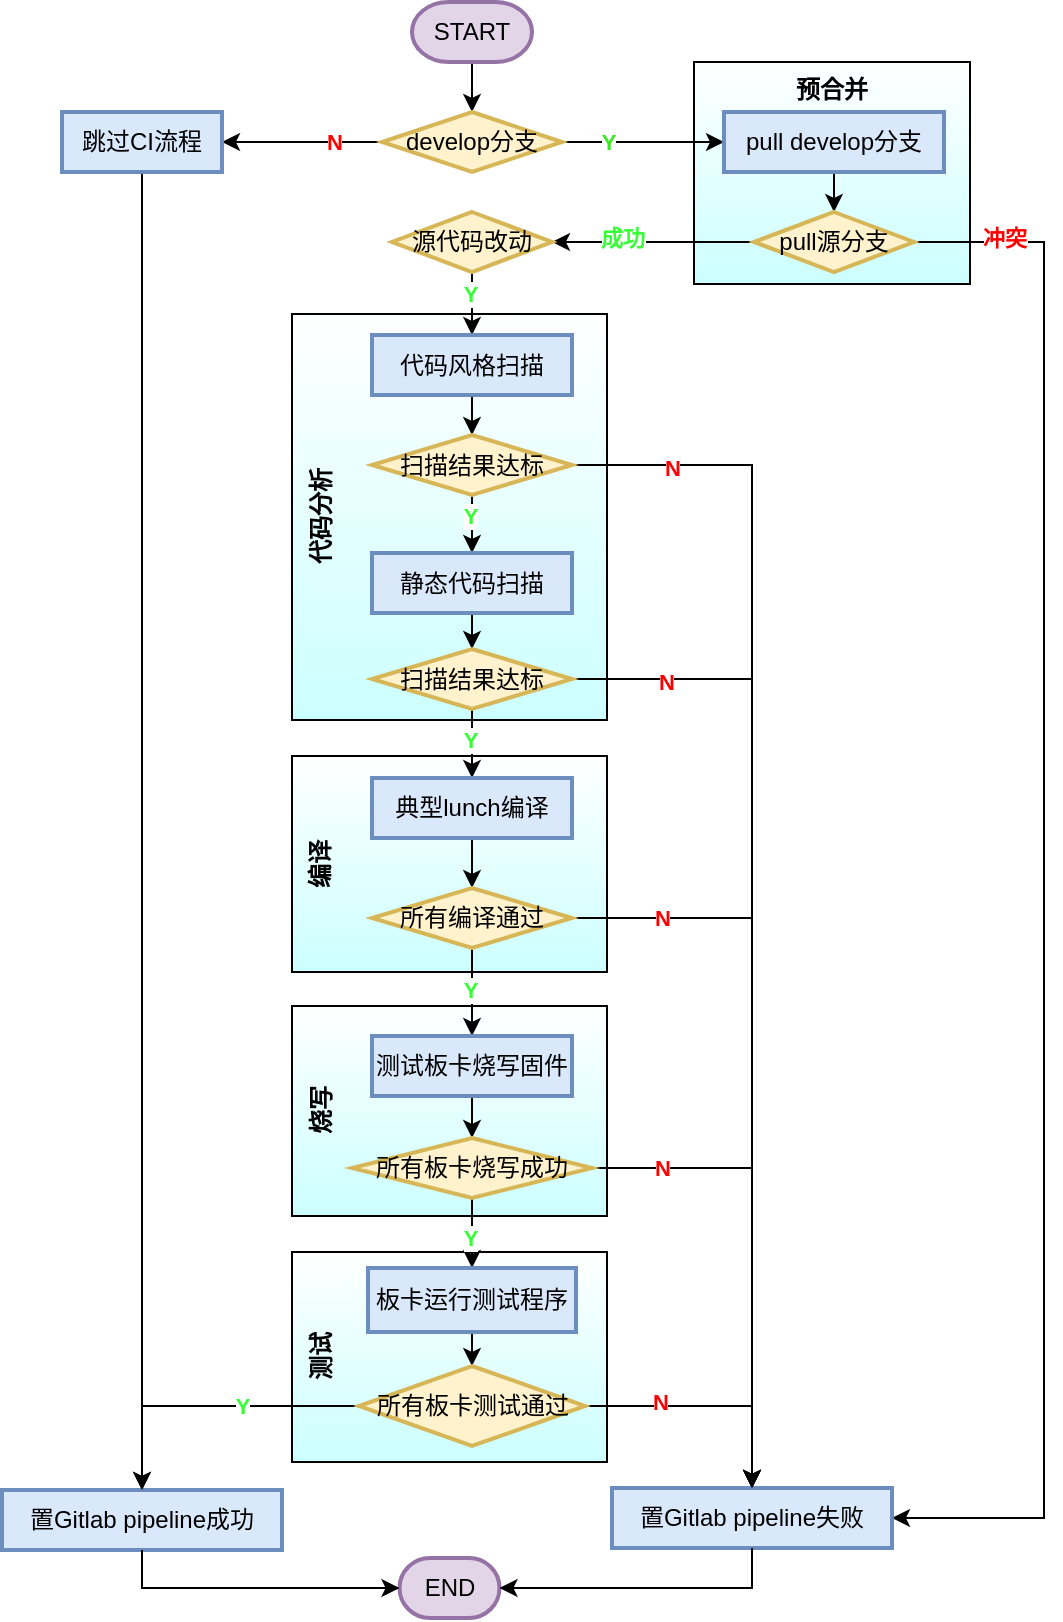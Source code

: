 <mxfile version="24.7.16">
  <diagram id="07fea595-8f29-1299-0266-81d95cde20df" name="Page-1">
    <mxGraphModel dx="1426" dy="793" grid="0" gridSize="10" guides="1" tooltips="1" connect="1" arrows="1" fold="1" page="1" pageScale="1" pageWidth="1169" pageHeight="827" background="#ffffff" math="0" shadow="0">
      <root>
        <mxCell id="0" />
        <mxCell id="1" parent="0" />
        <mxCell id="HrX72sZP9n21GjlNTyVh-72" value="测试" style="whiteSpace=wrap;html=1;gradientColor=#CCFFFF;verticalAlign=top;horizontal=0;fontStyle=1" parent="1" vertex="1">
          <mxGeometry x="450" y="632" width="157.5" height="105" as="geometry" />
        </mxCell>
        <mxCell id="HrX72sZP9n21GjlNTyVh-67" value="烧写" style="whiteSpace=wrap;html=1;gradientColor=#CCFFFF;verticalAlign=top;horizontal=0;fontStyle=1" parent="1" vertex="1">
          <mxGeometry x="450" y="509" width="157.5" height="105" as="geometry" />
        </mxCell>
        <mxCell id="HrX72sZP9n21GjlNTyVh-66" value="编译" style="whiteSpace=wrap;html=1;gradientColor=#CCFFFF;verticalAlign=top;horizontal=0;fontStyle=1" parent="1" vertex="1">
          <mxGeometry x="450" y="384" width="157.5" height="108" as="geometry" />
        </mxCell>
        <mxCell id="HrX72sZP9n21GjlNTyVh-62" value="代码分析" style="whiteSpace=wrap;html=1;gradientColor=#CCFFFF;verticalAlign=top;horizontal=0;fontStyle=1" parent="1" vertex="1">
          <mxGeometry x="450" y="163" width="157.5" height="203" as="geometry" />
        </mxCell>
        <mxCell id="HrX72sZP9n21GjlNTyVh-61" value="&lt;b&gt;预合并&lt;/b&gt;" style="whiteSpace=wrap;html=1;gradientColor=#CCFFFF;verticalAlign=top;" parent="1" vertex="1">
          <mxGeometry x="651" y="37" width="138" height="111" as="geometry" />
        </mxCell>
        <mxCell id="HrX72sZP9n21GjlNTyVh-3" value="" style="edgeStyle=orthogonalEdgeStyle;rounded=0;orthogonalLoop=1;jettySize=auto;html=1;" parent="1" source="HrX72sZP9n21GjlNTyVh-1" target="HrX72sZP9n21GjlNTyVh-2" edge="1">
          <mxGeometry relative="1" as="geometry" />
        </mxCell>
        <mxCell id="HrX72sZP9n21GjlNTyVh-1" value="START" style="strokeWidth=2;html=1;shape=mxgraph.flowchart.terminator;whiteSpace=wrap;fillColor=#e1d5e7;strokeColor=#9673a6;" parent="1" vertex="1">
          <mxGeometry x="510" y="7" width="60" height="30" as="geometry" />
        </mxCell>
        <mxCell id="HrX72sZP9n21GjlNTyVh-5" value="" style="edgeStyle=orthogonalEdgeStyle;rounded=0;orthogonalLoop=1;jettySize=auto;html=1;" parent="1" source="HrX72sZP9n21GjlNTyVh-2" target="HrX72sZP9n21GjlNTyVh-4" edge="1">
          <mxGeometry relative="1" as="geometry" />
        </mxCell>
        <mxCell id="HrX72sZP9n21GjlNTyVh-26" value="&lt;font color=&quot;#36e81e&quot;&gt;Y&lt;/font&gt;" style="edgeLabel;html=1;align=center;verticalAlign=middle;resizable=0;points=[];fontStyle=1;fontColor=#ffffff;" parent="HrX72sZP9n21GjlNTyVh-5" vertex="1" connectable="0">
          <mxGeometry x="-0.033" width="30" height="30" relative="1" as="geometry">
            <mxPoint x="-31" y="-15" as="offset" />
          </mxGeometry>
        </mxCell>
        <mxCell id="HrX72sZP9n21GjlNTyVh-28" value="" style="edgeStyle=orthogonalEdgeStyle;rounded=0;orthogonalLoop=1;jettySize=auto;html=1;" parent="1" source="HrX72sZP9n21GjlNTyVh-2" target="HrX72sZP9n21GjlNTyVh-27" edge="1">
          <mxGeometry relative="1" as="geometry" />
        </mxCell>
        <mxCell id="eLd6NUYie1I7u7XMydUf-1" value="N" style="edgeLabel;html=1;align=center;verticalAlign=middle;resizable=0;points=[];fontStyle=1;fontColor=#FF0000;" vertex="1" connectable="0" parent="HrX72sZP9n21GjlNTyVh-28">
          <mxGeometry x="0.05" relative="1" as="geometry">
            <mxPoint x="18" as="offset" />
          </mxGeometry>
        </mxCell>
        <mxCell id="HrX72sZP9n21GjlNTyVh-2" value="develop分支" style="rhombus;whiteSpace=wrap;html=1;strokeWidth=2;fillColor=#fff2cc;strokeColor=#d6b656;" parent="1" vertex="1">
          <mxGeometry x="495" y="62" width="90" height="30" as="geometry" />
        </mxCell>
        <mxCell id="HrX72sZP9n21GjlNTyVh-7" value="" style="edgeStyle=orthogonalEdgeStyle;rounded=0;orthogonalLoop=1;jettySize=auto;html=1;" parent="1" source="HrX72sZP9n21GjlNTyVh-4" target="HrX72sZP9n21GjlNTyVh-6" edge="1">
          <mxGeometry relative="1" as="geometry" />
        </mxCell>
        <mxCell id="HrX72sZP9n21GjlNTyVh-4" value="pull develop分支" style="whiteSpace=wrap;html=1;strokeWidth=2;labelBackgroundColor=none;fillColor=#dae8fc;strokeColor=#6c8ebf;" parent="1" vertex="1">
          <mxGeometry x="666" y="62" width="110" height="30" as="geometry" />
        </mxCell>
        <mxCell id="HrX72sZP9n21GjlNTyVh-9" value="" style="edgeStyle=orthogonalEdgeStyle;rounded=0;orthogonalLoop=1;jettySize=auto;html=1;" parent="1" source="HrX72sZP9n21GjlNTyVh-6" target="HrX72sZP9n21GjlNTyVh-8" edge="1">
          <mxGeometry relative="1" as="geometry" />
        </mxCell>
        <mxCell id="HrX72sZP9n21GjlNTyVh-64" value="成功" style="edgeLabel;html=1;align=center;verticalAlign=middle;resizable=0;points=[];fontColor=#33FF33;fontStyle=1" parent="HrX72sZP9n21GjlNTyVh-9" vertex="1" connectable="0">
          <mxGeometry x="0.217" y="-2" relative="1" as="geometry">
            <mxPoint x="-5" as="offset" />
          </mxGeometry>
        </mxCell>
        <mxCell id="HrX72sZP9n21GjlNTyVh-91" style="edgeStyle=orthogonalEdgeStyle;rounded=0;orthogonalLoop=1;jettySize=auto;html=1;exitX=1;exitY=0.5;exitDx=0;exitDy=0;entryX=1;entryY=0.5;entryDx=0;entryDy=0;" parent="1" source="HrX72sZP9n21GjlNTyVh-6" target="HrX72sZP9n21GjlNTyVh-31" edge="1">
          <mxGeometry relative="1" as="geometry">
            <Array as="points">
              <mxPoint x="826" y="127" />
              <mxPoint x="826" y="765" />
            </Array>
          </mxGeometry>
        </mxCell>
        <mxCell id="HrX72sZP9n21GjlNTyVh-92" value="冲突" style="edgeLabel;html=1;align=center;verticalAlign=middle;resizable=0;points=[];fontStyle=1;fontColor=#FF0000;" parent="HrX72sZP9n21GjlNTyVh-91" vertex="1" connectable="0">
          <mxGeometry x="-0.886" y="2" relative="1" as="geometry">
            <mxPoint as="offset" />
          </mxGeometry>
        </mxCell>
        <mxCell id="HrX72sZP9n21GjlNTyVh-6" value="pull源分支" style="rhombus;whiteSpace=wrap;html=1;strokeWidth=2;fillColor=#fff2cc;strokeColor=#d6b656;" parent="1" vertex="1">
          <mxGeometry x="681" y="112" width="80" height="30" as="geometry" />
        </mxCell>
        <mxCell id="HrX72sZP9n21GjlNTyVh-11" value="" style="edgeStyle=orthogonalEdgeStyle;rounded=0;orthogonalLoop=1;jettySize=auto;html=1;" parent="1" source="HrX72sZP9n21GjlNTyVh-8" target="HrX72sZP9n21GjlNTyVh-10" edge="1">
          <mxGeometry relative="1" as="geometry" />
        </mxCell>
        <mxCell id="HrX72sZP9n21GjlNTyVh-70" value="Y" style="edgeLabel;html=1;align=center;verticalAlign=middle;resizable=0;points=[];fontStyle=1;fontColor=#33FF33;" parent="HrX72sZP9n21GjlNTyVh-11" vertex="1" connectable="0">
          <mxGeometry x="-0.3" relative="1" as="geometry">
            <mxPoint x="-1" y="-6" as="offset" />
          </mxGeometry>
        </mxCell>
        <mxCell id="HrX72sZP9n21GjlNTyVh-8" value="源代码改动" style="rhombus;whiteSpace=wrap;html=1;strokeWidth=2;fillColor=#fff2cc;strokeColor=#d6b656;" parent="1" vertex="1">
          <mxGeometry x="500" y="112" width="80" height="30" as="geometry" />
        </mxCell>
        <mxCell id="HrX72sZP9n21GjlNTyVh-13" value="" style="edgeStyle=orthogonalEdgeStyle;rounded=0;orthogonalLoop=1;jettySize=auto;html=1;" parent="1" source="HrX72sZP9n21GjlNTyVh-10" target="HrX72sZP9n21GjlNTyVh-12" edge="1">
          <mxGeometry relative="1" as="geometry" />
        </mxCell>
        <mxCell id="HrX72sZP9n21GjlNTyVh-10" value="代码风格扫描" style="whiteSpace=wrap;html=1;strokeWidth=2;fillColor=#dae8fc;strokeColor=#6c8ebf;" parent="1" vertex="1">
          <mxGeometry x="490" y="173.5" width="100" height="30" as="geometry" />
        </mxCell>
        <mxCell id="HrX72sZP9n21GjlNTyVh-15" value="" style="edgeStyle=orthogonalEdgeStyle;rounded=0;orthogonalLoop=1;jettySize=auto;html=1;" parent="1" source="HrX72sZP9n21GjlNTyVh-12" target="HrX72sZP9n21GjlNTyVh-14" edge="1">
          <mxGeometry relative="1" as="geometry" />
        </mxCell>
        <mxCell id="HrX72sZP9n21GjlNTyVh-89" value="Y" style="edgeLabel;html=1;align=center;verticalAlign=middle;resizable=0;points=[];fontStyle=1;fontColor=#33FF33;" parent="HrX72sZP9n21GjlNTyVh-15" vertex="1" connectable="0">
          <mxGeometry x="0.217" y="-2" relative="1" as="geometry">
            <mxPoint x="1" y="1" as="offset" />
          </mxGeometry>
        </mxCell>
        <mxCell id="HrX72sZP9n21GjlNTyVh-93" style="edgeStyle=orthogonalEdgeStyle;rounded=0;orthogonalLoop=1;jettySize=auto;html=1;exitX=1;exitY=0.5;exitDx=0;exitDy=0;entryX=0.5;entryY=0;entryDx=0;entryDy=0;" parent="1" source="HrX72sZP9n21GjlNTyVh-12" target="HrX72sZP9n21GjlNTyVh-31" edge="1">
          <mxGeometry relative="1" as="geometry" />
        </mxCell>
        <mxCell id="HrX72sZP9n21GjlNTyVh-94" value="N" style="edgeLabel;html=1;align=center;verticalAlign=middle;resizable=0;points=[];fontStyle=1;fontColor=#FF0000;" parent="HrX72sZP9n21GjlNTyVh-93" vertex="1" connectable="0">
          <mxGeometry x="-0.846" relative="1" as="geometry">
            <mxPoint x="3" y="1" as="offset" />
          </mxGeometry>
        </mxCell>
        <mxCell id="HrX72sZP9n21GjlNTyVh-12" value="扫描结果达标" style="rhombus;whiteSpace=wrap;html=1;strokeWidth=2;fillColor=#fff2cc;strokeColor=#d6b656;" parent="1" vertex="1">
          <mxGeometry x="490" y="223.5" width="100" height="30" as="geometry" />
        </mxCell>
        <mxCell id="HrX72sZP9n21GjlNTyVh-17" value="" style="edgeStyle=orthogonalEdgeStyle;rounded=0;orthogonalLoop=1;jettySize=auto;html=1;" parent="1" source="HrX72sZP9n21GjlNTyVh-14" target="HrX72sZP9n21GjlNTyVh-16" edge="1">
          <mxGeometry relative="1" as="geometry" />
        </mxCell>
        <mxCell id="HrX72sZP9n21GjlNTyVh-14" value="静态代码扫描" style="whiteSpace=wrap;html=1;strokeWidth=2;fillColor=#dae8fc;strokeColor=#6c8ebf;" parent="1" vertex="1">
          <mxGeometry x="490" y="282.5" width="100" height="30" as="geometry" />
        </mxCell>
        <mxCell id="HrX72sZP9n21GjlNTyVh-19" value="" style="edgeStyle=orthogonalEdgeStyle;rounded=0;orthogonalLoop=1;jettySize=auto;html=1;" parent="1" source="HrX72sZP9n21GjlNTyVh-16" target="HrX72sZP9n21GjlNTyVh-18" edge="1">
          <mxGeometry relative="1" as="geometry" />
        </mxCell>
        <mxCell id="HrX72sZP9n21GjlNTyVh-38" value="Y" style="edgeLabel;html=1;align=center;verticalAlign=middle;resizable=0;points=[];fontStyle=1;fontColor=#33FF33;" parent="HrX72sZP9n21GjlNTyVh-19" vertex="1" connectable="0">
          <mxGeometry x="0.022" y="-1" width="30" height="30" relative="1" as="geometry">
            <mxPoint x="-17" y="-16" as="offset" />
          </mxGeometry>
        </mxCell>
        <mxCell id="HrX72sZP9n21GjlNTyVh-85" style="edgeStyle=orthogonalEdgeStyle;rounded=0;orthogonalLoop=1;jettySize=auto;html=1;exitX=1;exitY=0.5;exitDx=0;exitDy=0;entryX=0.5;entryY=0;entryDx=0;entryDy=0;" parent="1" source="HrX72sZP9n21GjlNTyVh-16" target="HrX72sZP9n21GjlNTyVh-31" edge="1">
          <mxGeometry relative="1" as="geometry" />
        </mxCell>
        <mxCell id="HrX72sZP9n21GjlNTyVh-90" value="N" style="edgeLabel;html=1;align=center;verticalAlign=middle;resizable=0;points=[];fontStyle=1;fontColor=#FF0000;" parent="HrX72sZP9n21GjlNTyVh-85" vertex="1" connectable="0">
          <mxGeometry x="-0.826" relative="1" as="geometry">
            <mxPoint x="4" y="1" as="offset" />
          </mxGeometry>
        </mxCell>
        <mxCell id="HrX72sZP9n21GjlNTyVh-16" value="扫描结果达标" style="rhombus;whiteSpace=wrap;html=1;strokeWidth=2;fillColor=#fff2cc;strokeColor=#d6b656;" parent="1" vertex="1">
          <mxGeometry x="490" y="330.5" width="100" height="30" as="geometry" />
        </mxCell>
        <mxCell id="HrX72sZP9n21GjlNTyVh-21" value="" style="edgeStyle=orthogonalEdgeStyle;rounded=0;orthogonalLoop=1;jettySize=auto;html=1;" parent="1" source="HrX72sZP9n21GjlNTyVh-18" target="HrX72sZP9n21GjlNTyVh-20" edge="1">
          <mxGeometry relative="1" as="geometry" />
        </mxCell>
        <mxCell id="HrX72sZP9n21GjlNTyVh-18" value="典型lunch编译" style="whiteSpace=wrap;html=1;strokeWidth=2;fillColor=#dae8fc;strokeColor=#6c8ebf;" parent="1" vertex="1">
          <mxGeometry x="490" y="395" width="100" height="30" as="geometry" />
        </mxCell>
        <mxCell id="HrX72sZP9n21GjlNTyVh-23" value="" style="edgeStyle=orthogonalEdgeStyle;rounded=0;orthogonalLoop=1;jettySize=auto;html=1;" parent="1" source="HrX72sZP9n21GjlNTyVh-20" target="HrX72sZP9n21GjlNTyVh-22" edge="1">
          <mxGeometry relative="1" as="geometry" />
        </mxCell>
        <mxCell id="HrX72sZP9n21GjlNTyVh-40" value="Y" style="edgeLabel;html=1;align=center;verticalAlign=middle;resizable=0;points=[];fontStyle=1;fontColor=#33FF33;" parent="HrX72sZP9n21GjlNTyVh-23" vertex="1" connectable="0">
          <mxGeometry x="-0.044" y="-1" width="30" height="30" relative="1" as="geometry">
            <mxPoint x="-15" y="-15" as="offset" />
          </mxGeometry>
        </mxCell>
        <mxCell id="HrX72sZP9n21GjlNTyVh-83" style="edgeStyle=orthogonalEdgeStyle;rounded=0;orthogonalLoop=1;jettySize=auto;html=1;exitX=1;exitY=0.5;exitDx=0;exitDy=0;entryX=0.5;entryY=0;entryDx=0;entryDy=0;" parent="1" source="HrX72sZP9n21GjlNTyVh-20" target="HrX72sZP9n21GjlNTyVh-31" edge="1">
          <mxGeometry relative="1" as="geometry" />
        </mxCell>
        <mxCell id="HrX72sZP9n21GjlNTyVh-84" value="N" style="edgeLabel;html=1;align=center;verticalAlign=middle;resizable=0;points=[];fontStyle=1;fontColor=#FF0000;" parent="HrX72sZP9n21GjlNTyVh-83" vertex="1" connectable="0">
          <mxGeometry x="-0.808" relative="1" as="geometry">
            <mxPoint x="9" as="offset" />
          </mxGeometry>
        </mxCell>
        <mxCell id="HrX72sZP9n21GjlNTyVh-20" value="所有编译通过" style="rhombus;whiteSpace=wrap;html=1;strokeWidth=2;fillColor=#fff2cc;strokeColor=#d6b656;" parent="1" vertex="1">
          <mxGeometry x="490" y="450" width="100" height="30" as="geometry" />
        </mxCell>
        <mxCell id="HrX72sZP9n21GjlNTyVh-44" value="" style="edgeStyle=orthogonalEdgeStyle;rounded=0;orthogonalLoop=1;jettySize=auto;html=1;" parent="1" source="HrX72sZP9n21GjlNTyVh-22" target="HrX72sZP9n21GjlNTyVh-43" edge="1">
          <mxGeometry relative="1" as="geometry" />
        </mxCell>
        <mxCell id="HrX72sZP9n21GjlNTyVh-22" value="测试板卡烧写固件" style="whiteSpace=wrap;html=1;strokeWidth=2;fillColor=#dae8fc;strokeColor=#6c8ebf;" parent="1" vertex="1">
          <mxGeometry x="490" y="524" width="100" height="30" as="geometry" />
        </mxCell>
        <mxCell id="HrX72sZP9n21GjlNTyVh-80" style="edgeStyle=orthogonalEdgeStyle;rounded=0;orthogonalLoop=1;jettySize=auto;html=1;exitX=0.5;exitY=1;exitDx=0;exitDy=0;entryX=0.5;entryY=0;entryDx=0;entryDy=0;" parent="1" source="HrX72sZP9n21GjlNTyVh-27" target="HrX72sZP9n21GjlNTyVh-29" edge="1">
          <mxGeometry relative="1" as="geometry" />
        </mxCell>
        <mxCell id="HrX72sZP9n21GjlNTyVh-27" value="跳过CI流程" style="whiteSpace=wrap;html=1;strokeWidth=2;fillColor=#dae8fc;strokeColor=#6c8ebf;" parent="1" vertex="1">
          <mxGeometry x="335" y="62" width="80" height="30" as="geometry" />
        </mxCell>
        <mxCell id="HrX72sZP9n21GjlNTyVh-29" value="置Gitlab pipeline成功" style="whiteSpace=wrap;html=1;strokeWidth=2;fillColor=#dae8fc;strokeColor=#6c8ebf;" parent="1" vertex="1">
          <mxGeometry x="305" y="751" width="140" height="30" as="geometry" />
        </mxCell>
        <mxCell id="HrX72sZP9n21GjlNTyVh-31" value="置Gitlab pipeline失败" style="whiteSpace=wrap;html=1;strokeWidth=2;fillColor=#dae8fc;strokeColor=#6c8ebf;" parent="1" vertex="1">
          <mxGeometry x="610" y="750" width="140" height="30" as="geometry" />
        </mxCell>
        <mxCell id="HrX72sZP9n21GjlNTyVh-49" value="" style="edgeStyle=orthogonalEdgeStyle;rounded=0;orthogonalLoop=1;jettySize=auto;html=1;" parent="1" source="HrX72sZP9n21GjlNTyVh-43" target="HrX72sZP9n21GjlNTyVh-48" edge="1">
          <mxGeometry relative="1" as="geometry" />
        </mxCell>
        <mxCell id="HrX72sZP9n21GjlNTyVh-69" value="Y" style="edgeLabel;html=1;align=center;verticalAlign=middle;resizable=0;points=[];fontStyle=1;fontColor=#33FF33;" parent="HrX72sZP9n21GjlNTyVh-49" vertex="1" connectable="0">
          <mxGeometry x="-0.1" relative="1" as="geometry">
            <mxPoint x="-1" as="offset" />
          </mxGeometry>
        </mxCell>
        <mxCell id="HrX72sZP9n21GjlNTyVh-81" style="edgeStyle=orthogonalEdgeStyle;rounded=0;orthogonalLoop=1;jettySize=auto;html=1;exitX=1;exitY=0.5;exitDx=0;exitDy=0;entryX=0.5;entryY=0;entryDx=0;entryDy=0;" parent="1" source="HrX72sZP9n21GjlNTyVh-43" target="HrX72sZP9n21GjlNTyVh-31" edge="1">
          <mxGeometry relative="1" as="geometry" />
        </mxCell>
        <mxCell id="HrX72sZP9n21GjlNTyVh-82" value="N" style="edgeLabel;html=1;align=center;verticalAlign=middle;resizable=0;points=[];fontStyle=1;fontColor=#FF0000;" parent="HrX72sZP9n21GjlNTyVh-81" vertex="1" connectable="0">
          <mxGeometry x="-0.766" relative="1" as="geometry">
            <mxPoint x="7" as="offset" />
          </mxGeometry>
        </mxCell>
        <mxCell id="HrX72sZP9n21GjlNTyVh-43" value="所有板卡烧写成功" style="rhombus;whiteSpace=wrap;html=1;strokeWidth=2;fillColor=#fff2cc;strokeColor=#d6b656;" parent="1" vertex="1">
          <mxGeometry x="480" y="575" width="120" height="30" as="geometry" />
        </mxCell>
        <mxCell id="HrX72sZP9n21GjlNTyVh-51" value="" style="edgeStyle=orthogonalEdgeStyle;rounded=0;orthogonalLoop=1;jettySize=auto;html=1;" parent="1" source="HrX72sZP9n21GjlNTyVh-48" target="HrX72sZP9n21GjlNTyVh-50" edge="1">
          <mxGeometry relative="1" as="geometry" />
        </mxCell>
        <mxCell id="HrX72sZP9n21GjlNTyVh-48" value="板卡运行&lt;span style=&quot;background-color: initial;&quot;&gt;测试程序&lt;/span&gt;" style="whiteSpace=wrap;html=1;strokeWidth=2;fillColor=#dae8fc;strokeColor=#6c8ebf;" parent="1" vertex="1">
          <mxGeometry x="488" y="640" width="104" height="32" as="geometry" />
        </mxCell>
        <mxCell id="HrX72sZP9n21GjlNTyVh-73" style="edgeStyle=orthogonalEdgeStyle;rounded=0;orthogonalLoop=1;jettySize=auto;html=1;exitX=0;exitY=0.5;exitDx=0;exitDy=0;entryX=0.5;entryY=0;entryDx=0;entryDy=0;" parent="1" source="HrX72sZP9n21GjlNTyVh-50" target="HrX72sZP9n21GjlNTyVh-29" edge="1">
          <mxGeometry relative="1" as="geometry" />
        </mxCell>
        <mxCell id="HrX72sZP9n21GjlNTyVh-75" value="Y" style="edgeLabel;html=1;align=center;verticalAlign=middle;resizable=0;points=[];fontStyle=1;fontColor=#33FF33;" parent="HrX72sZP9n21GjlNTyVh-73" vertex="1" connectable="0">
          <mxGeometry x="0.048" relative="1" as="geometry">
            <mxPoint x="20" as="offset" />
          </mxGeometry>
        </mxCell>
        <mxCell id="HrX72sZP9n21GjlNTyVh-74" style="edgeStyle=orthogonalEdgeStyle;rounded=0;orthogonalLoop=1;jettySize=auto;html=1;exitX=1;exitY=0.5;exitDx=0;exitDy=0;entryX=0.5;entryY=0;entryDx=0;entryDy=0;fontStyle=1;fontColor=#FF0000;" parent="1" source="HrX72sZP9n21GjlNTyVh-50" target="HrX72sZP9n21GjlNTyVh-31" edge="1">
          <mxGeometry relative="1" as="geometry" />
        </mxCell>
        <mxCell id="HrX72sZP9n21GjlNTyVh-77" value="N" style="edgeLabel;html=1;align=center;verticalAlign=middle;resizable=0;points=[];fontStyle=1;fontColor=#FF0000;" parent="HrX72sZP9n21GjlNTyVh-74" vertex="1" connectable="0">
          <mxGeometry x="-0.541" y="2" relative="1" as="geometry">
            <mxPoint x="9" as="offset" />
          </mxGeometry>
        </mxCell>
        <mxCell id="HrX72sZP9n21GjlNTyVh-50" value="所有板卡&lt;span style=&quot;background-color: initial;&quot;&gt;测试通过&lt;/span&gt;" style="rhombus;whiteSpace=wrap;html=1;strokeWidth=2;fillColor=#fff2cc;strokeColor=#d6b656;" parent="1" vertex="1">
          <mxGeometry x="483.5" y="689" width="113" height="40" as="geometry" />
        </mxCell>
        <mxCell id="HrX72sZP9n21GjlNTyVh-58" value="END" style="strokeWidth=2;html=1;shape=mxgraph.flowchart.terminator;whiteSpace=wrap;fillColor=#e1d5e7;strokeColor=#9673a6;" parent="1" vertex="1">
          <mxGeometry x="503.75" y="785" width="50" height="30" as="geometry" />
        </mxCell>
        <mxCell id="HrX72sZP9n21GjlNTyVh-59" style="edgeStyle=orthogonalEdgeStyle;rounded=0;orthogonalLoop=1;jettySize=auto;html=1;exitX=0.5;exitY=1;exitDx=0;exitDy=0;entryX=1;entryY=0.5;entryDx=0;entryDy=0;entryPerimeter=0;" parent="1" source="HrX72sZP9n21GjlNTyVh-31" target="HrX72sZP9n21GjlNTyVh-58" edge="1">
          <mxGeometry relative="1" as="geometry">
            <Array as="points">
              <mxPoint x="680" y="800" />
            </Array>
          </mxGeometry>
        </mxCell>
        <mxCell id="HrX72sZP9n21GjlNTyVh-60" style="edgeStyle=orthogonalEdgeStyle;rounded=0;orthogonalLoop=1;jettySize=auto;html=1;exitX=0.5;exitY=1;exitDx=0;exitDy=0;entryX=0;entryY=0.5;entryDx=0;entryDy=0;entryPerimeter=0;" parent="1" source="HrX72sZP9n21GjlNTyVh-29" target="HrX72sZP9n21GjlNTyVh-58" edge="1">
          <mxGeometry relative="1" as="geometry">
            <Array as="points">
              <mxPoint x="375" y="800" />
            </Array>
          </mxGeometry>
        </mxCell>
      </root>
    </mxGraphModel>
  </diagram>
</mxfile>
